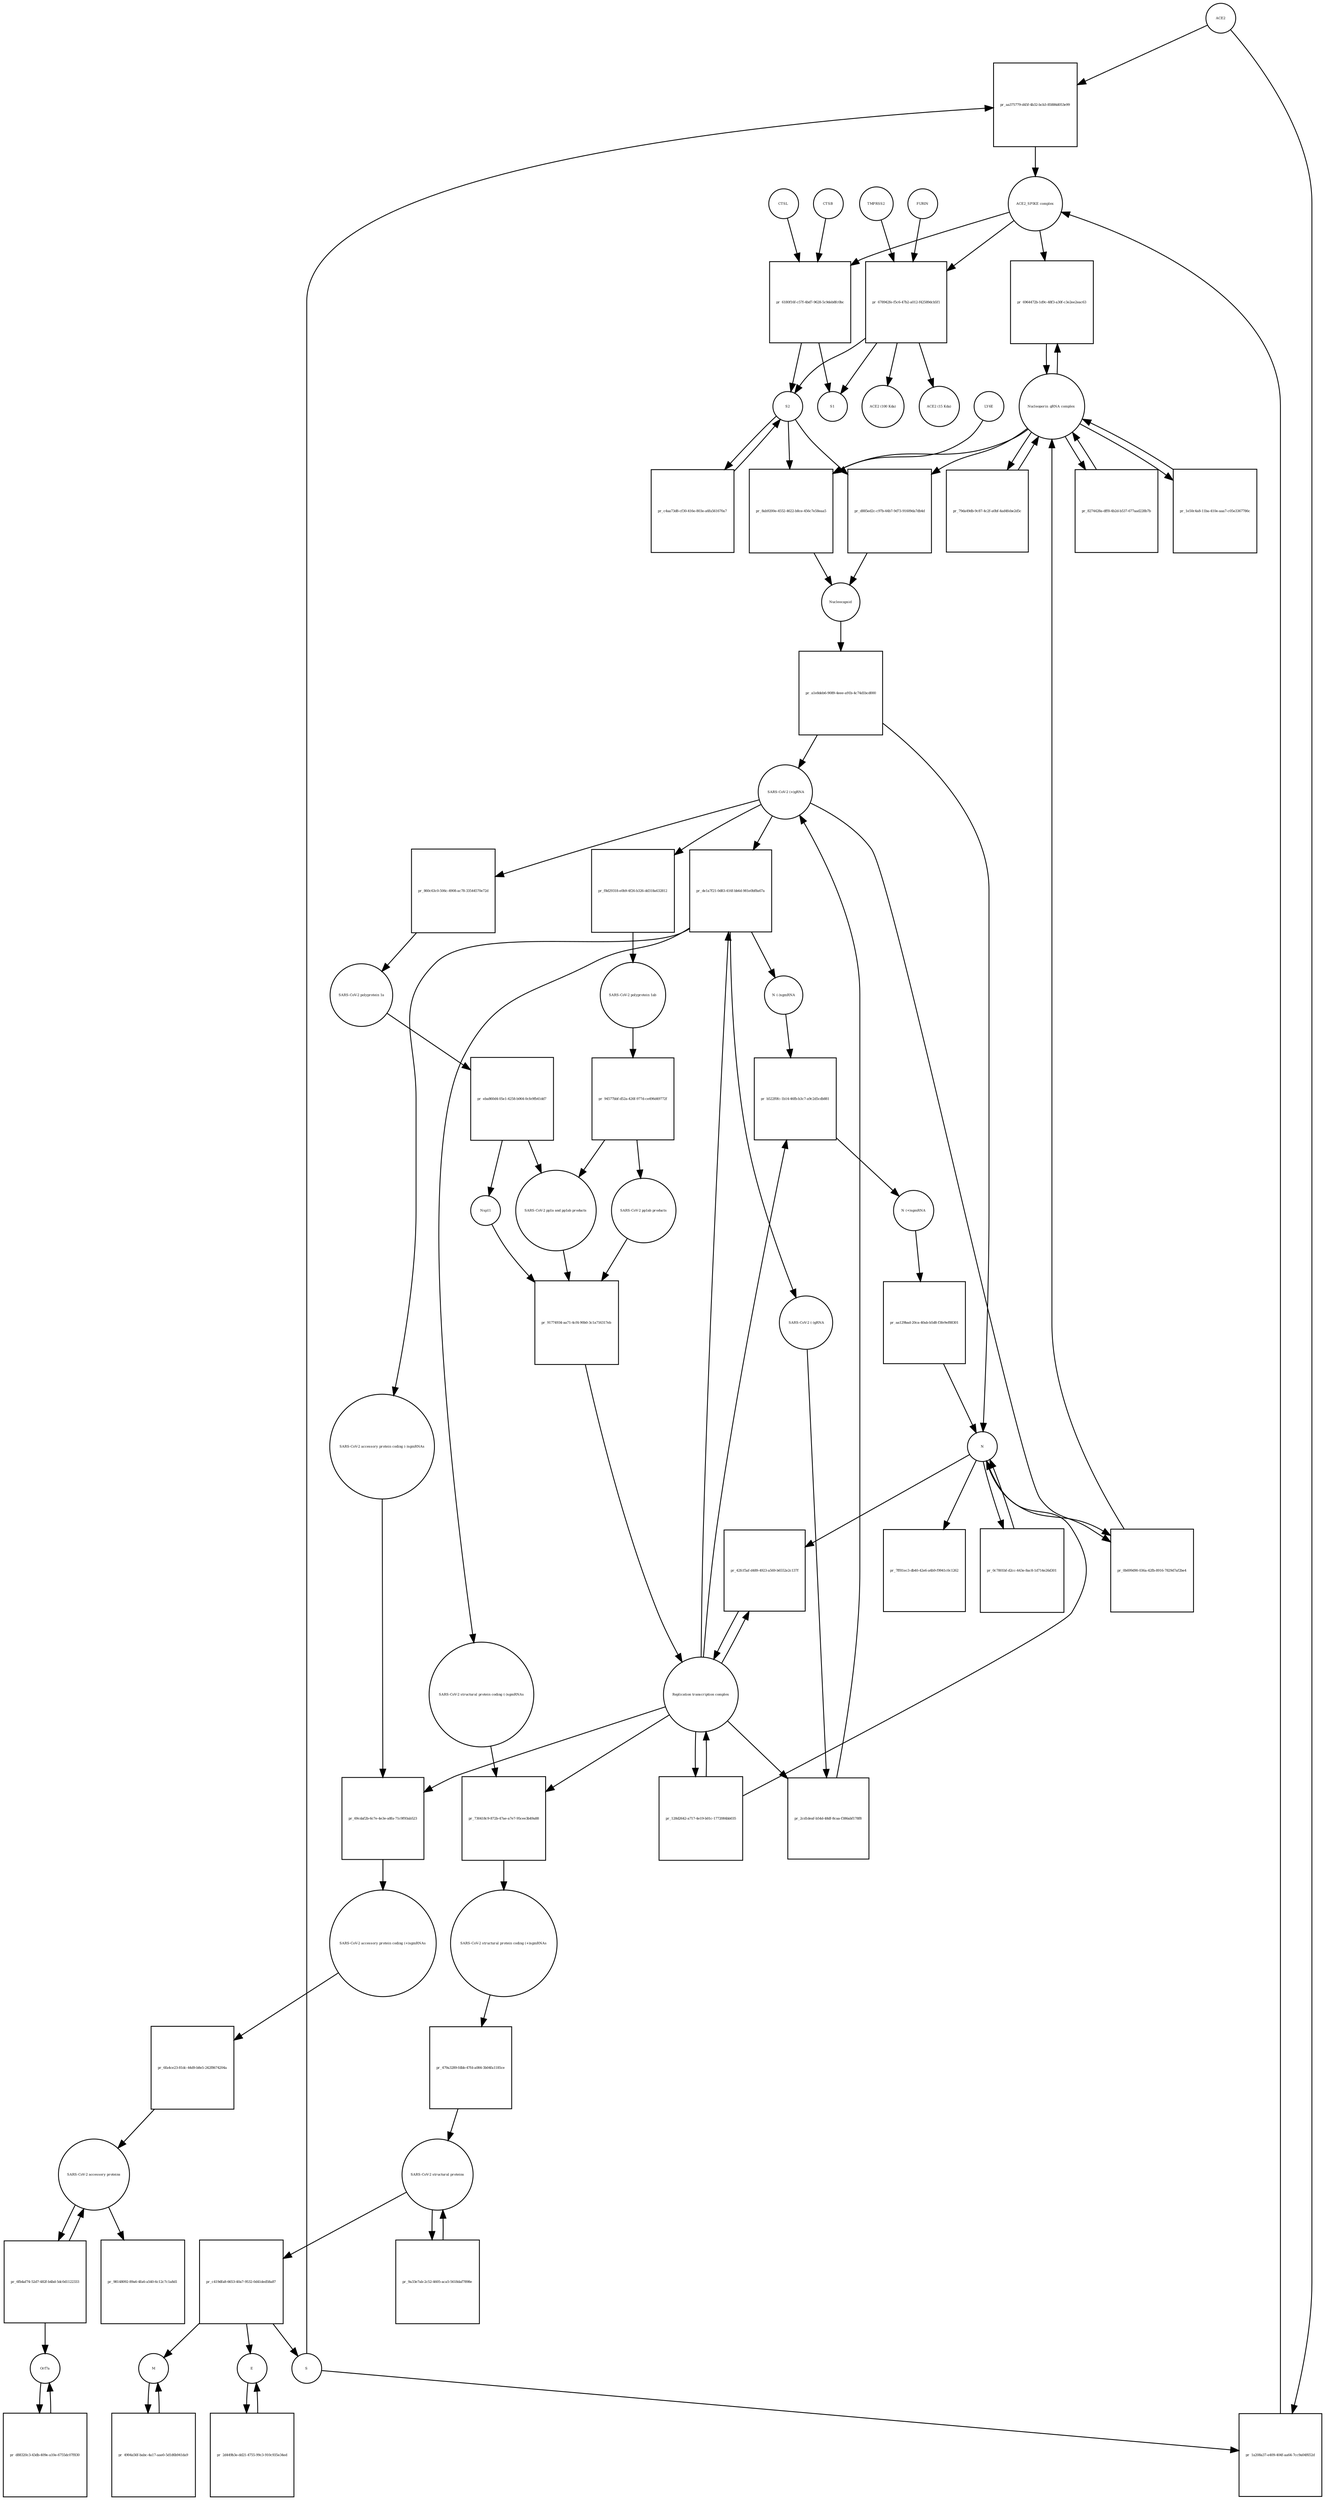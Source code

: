 strict digraph  {
ACE2 [annotation="", bipartite=0, cls=macromolecule, fontsize=4, label=ACE2, shape=circle];
"pr_aa375779-d45f-4b32-bcb3-85886d053e99" [annotation="", bipartite=1, cls=process, fontsize=4, label="pr_aa375779-d45f-4b32-bcb3-85886d053e99", shape=square];
"ACE2_SPIKE complex" [annotation="", bipartite=0, cls=complex, fontsize=4, label="ACE2_SPIKE complex", shape=circle];
S [annotation="", bipartite=0, cls="macromolecule multimer", fontsize=4, label=S, shape=circle];
"Nucleoporin_gRNA complex " [annotation="", bipartite=0, cls=complex, fontsize=4, label="Nucleoporin_gRNA complex ", shape=circle];
"pr_6964472b-1d9c-48f3-a30f-c3e2ee2eac63" [annotation="", bipartite=1, cls=process, fontsize=4, label="pr_6964472b-1d9c-48f3-a30f-c3e2ee2eac63", shape=square];
"pr_6180f16f-c57f-4bd7-9628-5c9deb8fc0bc" [annotation="", bipartite=1, cls=process, fontsize=4, label="pr_6180f16f-c57f-4bd7-9628-5c9deb8fc0bc", shape=square];
S2 [annotation="", bipartite=0, cls=macromolecule, fontsize=4, label=S2, shape=circle];
CTSB [annotation="", bipartite=0, cls=macromolecule, fontsize=4, label=CTSB, shape=circle];
CTSL [annotation="", bipartite=0, cls=macromolecule, fontsize=4, label=CTSL, shape=circle];
S1 [annotation="", bipartite=0, cls=macromolecule, fontsize=4, label=S1, shape=circle];
"pr_1a208a37-e409-404f-aa64-7cc9a04f652d" [annotation="", bipartite=1, cls=process, fontsize=4, label="pr_1a208a37-e409-404f-aa64-7cc9a04f652d", shape=square];
"pr_8ab9200e-4552-4622-b8ce-456c7e58eaa5" [annotation="", bipartite=1, cls=process, fontsize=4, label="pr_8ab9200e-4552-4622-b8ce-456c7e58eaa5", shape=square];
Nucleocapsid [annotation="", bipartite=0, cls=complex, fontsize=4, label=Nucleocapsid, shape=circle];
LY6E [annotation="", bipartite=0, cls=macromolecule, fontsize=4, label=LY6E, shape=circle];
"pr_d885ed2c-c97b-44b7-9d73-91609da7db4d" [annotation="", bipartite=1, cls=process, fontsize=4, label="pr_d885ed2c-c97b-44b7-9d73-91609da7db4d", shape=square];
"pr_a1e8deb6-9089-4eee-a91b-4c74d1bcd000" [annotation="", bipartite=1, cls=process, fontsize=4, label="pr_a1e8deb6-9089-4eee-a91b-4c74d1bcd000", shape=square];
" SARS-CoV-2 (+)gRNA" [annotation="", bipartite=0, cls="nucleic acid feature", fontsize=4, label=" SARS-CoV-2 (+)gRNA", shape=circle];
N [annotation="", bipartite=0, cls="macromolecule multimer", fontsize=4, label=N, shape=circle];
"SARS-CoV-2 polyprotein 1ab" [annotation="", bipartite=0, cls=macromolecule, fontsize=4, label="SARS-CoV-2 polyprotein 1ab", shape=circle];
"pr_94577bbf-d52a-426f-977d-ce496d49772f" [annotation="", bipartite=1, cls=process, fontsize=4, label="pr_94577bbf-d52a-426f-977d-ce496d49772f", shape=square];
"SARS-CoV-2 pp1ab products" [annotation="", bipartite=0, cls=complex, fontsize=4, label="SARS-CoV-2 pp1ab products", shape=circle];
"SARS-CoV-2 pp1a and pp1ab products" [annotation="", bipartite=0, cls=complex, fontsize=4, label="SARS-CoV-2 pp1a and pp1ab products", shape=circle];
"SARS-CoV-2 polyprotein 1a" [annotation="", bipartite=0, cls=macromolecule, fontsize=4, label="SARS-CoV-2 polyprotein 1a", shape=circle];
"pr_eba860d4-05e1-4258-b064-0cfe9fb41dd7" [annotation="", bipartite=1, cls=process, fontsize=4, label="pr_eba860d4-05e1-4258-b064-0cfe9fb41dd7", shape=square];
Nsp11 [annotation="", bipartite=0, cls=macromolecule, fontsize=4, label=Nsp11, shape=circle];
"pr_8274428a-dff8-4b2d-b537-677aad228b7b" [annotation="", bipartite=1, cls=process, fontsize=4, label="pr_8274428a-dff8-4b2d-b537-677aad228b7b", shape=square];
"pr_1e50c4a8-11ba-410e-aaa7-c05e3367786c" [annotation="", bipartite=1, cls=process, fontsize=4, label="pr_1e50c4a8-11ba-410e-aaa7-c05e3367786c", shape=square];
"SARS-CoV-2 structural proteins" [annotation="", bipartite=0, cls=complex, fontsize=4, label="SARS-CoV-2 structural proteins", shape=circle];
"pr_c419dfa8-6653-40a7-9532-0d41ded58a87" [annotation="", bipartite=1, cls=process, fontsize=4, label="pr_c419dfa8-6653-40a7-9532-0d41ded58a87", shape=square];
M [annotation="", bipartite=0, cls=macromolecule, fontsize=4, label=M, shape=circle];
E [annotation="", bipartite=0, cls=macromolecule, fontsize=4, label=E, shape=circle];
"Replication transcription complex" [annotation="", bipartite=0, cls=complex, fontsize=4, label="Replication transcription complex", shape=circle];
"pr_42fcf5af-d489-4923-a569-b6552e2c137f" [annotation="", bipartite=1, cls=process, fontsize=4, label="pr_42fcf5af-d489-4923-a569-b6552e2c137f", shape=square];
"pr_7ff81ec3-db40-42e6-a4b9-f9941c0c1262" [annotation="", bipartite=1, cls=process, fontsize=4, label="pr_7ff81ec3-db40-42e6-a4b9-f9941c0c1262", shape=square];
"SARS-CoV-2 accessory proteins" [annotation="", bipartite=0, cls=complex, fontsize=4, label="SARS-CoV-2 accessory proteins", shape=circle];
"pr_98148092-89a6-4fa6-a540-6c12c7c1a8d1" [annotation="", bipartite=1, cls=process, fontsize=4, label="pr_98148092-89a6-4fa6-a540-6c12c7c1a8d1", shape=square];
"pr_9a33e7ab-2c52-4605-aca5-5618daf7898e" [annotation="", bipartite=1, cls=process, fontsize=4, label="pr_9a33e7ab-2c52-4605-aca5-5618daf7898e", shape=square];
"pr_128d2642-a717-4e19-b01c-1772084bb035" [annotation="", bipartite=1, cls=process, fontsize=4, label="pr_128d2642-a717-4e19-b01c-1772084bb035", shape=square];
"pr_0c7801bf-d2cc-443e-8ac8-1d714e26d301" [annotation="", bipartite=1, cls=process, fontsize=4, label="pr_0c7801bf-d2cc-443e-8ac8-1d714e26d301", shape=square];
"pr_91774934-aa71-4cf4-90b0-3c1a716317eb" [annotation="", bipartite=1, cls=process, fontsize=4, label="pr_91774934-aa71-4cf4-90b0-3c1a716317eb", shape=square];
"SARS-CoV-2 accessory protein coding (-)sgmRNAs" [annotation="", bipartite=0, cls=complex, fontsize=4, label="SARS-CoV-2 accessory protein coding (-)sgmRNAs", shape=circle];
"pr_69cdaf2b-6c7e-4e3e-a8fa-71c9f93ab523" [annotation="", bipartite=1, cls=process, fontsize=4, label="pr_69cdaf2b-6c7e-4e3e-a8fa-71c9f93ab523", shape=square];
"SARS-CoV-2 accessory protein coding (+)sgmRNAs" [annotation="", bipartite=0, cls=complex, fontsize=4, label="SARS-CoV-2 accessory protein coding (+)sgmRNAs", shape=circle];
"SARS-CoV-2 structural protein coding (-)sgmRNAs" [annotation="", bipartite=0, cls=complex, fontsize=4, label="SARS-CoV-2 structural protein coding (-)sgmRNAs", shape=circle];
"pr_730418c9-872b-47ae-a7e7-95cee3b49a88" [annotation="", bipartite=1, cls=process, fontsize=4, label="pr_730418c9-872b-47ae-a7e7-95cee3b49a88", shape=square];
"SARS-CoV-2 structural protein coding (+)sgmRNAs" [annotation="", bipartite=0, cls=complex, fontsize=4, label="SARS-CoV-2 structural protein coding (+)sgmRNAs", shape=circle];
"N (-)sgmRNA" [annotation="", bipartite=0, cls="nucleic acid feature", fontsize=4, label="N (-)sgmRNA", shape=circle];
"pr_b522f0fc-1b14-46fb-b3c7-a9c2d5cdb881" [annotation="", bipartite=1, cls=process, fontsize=4, label="pr_b522f0fc-1b14-46fb-b3c7-a9c2d5cdb881", shape=square];
"N (+)sgmRNA" [annotation="", bipartite=0, cls="nucleic acid feature", fontsize=4, label="N (+)sgmRNA", shape=circle];
"pr_aa129bad-20ca-40ab-b5d8-f3fe9ef88301" [annotation="", bipartite=1, cls=process, fontsize=4, label="pr_aa129bad-20ca-40ab-b5d8-f3fe9ef88301", shape=square];
"pr_de1a7f21-0d83-416f-bb6d-981e0bf8a67a" [annotation="", bipartite=1, cls=process, fontsize=4, label="pr_de1a7f21-0d83-416f-bb6d-981e0bf8a67a", shape=square];
" SARS-CoV-2 (-)gRNA" [annotation="", bipartite=0, cls="nucleic acid feature", fontsize=4, label=" SARS-CoV-2 (-)gRNA", shape=circle];
"pr_860c63c0-506c-4908-ac78-33544570e72d" [annotation="", bipartite=1, cls=process, fontsize=4, label="pr_860c63c0-506c-4908-ac78-33544570e72d", shape=square];
"pr_f8d29318-e0b9-4f26-b326-dd318a632812" [annotation="", bipartite=1, cls=process, fontsize=4, label="pr_f8d29318-e0b9-4f26-b326-dd318a632812", shape=square];
"pr_6fa4ce23-81dc-44d9-b8e5-242f8674204a" [annotation="", bipartite=1, cls=process, fontsize=4, label="pr_6fa4ce23-81dc-44d9-b8e5-242f8674204a", shape=square];
"pr_479a3289-fdbb-47fd-a084-3b04fa1185ce" [annotation="", bipartite=1, cls=process, fontsize=4, label="pr_479a3289-fdbb-47fd-a084-3b04fa1185ce", shape=square];
"pr_2cd1deaf-b54d-48df-8caa-f386abf178f8" [annotation="", bipartite=1, cls=process, fontsize=4, label="pr_2cd1deaf-b54d-48df-8caa-f386abf178f8", shape=square];
"pr_0b699d90-036a-42fb-8916-7829d7af2be4" [annotation="", bipartite=1, cls=process, fontsize=4, label="pr_0b699d90-036a-42fb-8916-7829d7af2be4", shape=square];
"pr_79da49db-9c87-4c2f-a0bf-4ad4febe2d5c" [annotation="", bipartite=1, cls=process, fontsize=4, label="pr_79da49db-9c87-4c2f-a0bf-4ad4febe2d5c", shape=square];
"pr_6fb4af74-52d7-482f-b4bd-5dc0d1122333" [annotation="", bipartite=1, cls=process, fontsize=4, label="pr_6fb4af74-52d7-482f-b4bd-5dc0d1122333", shape=square];
Orf7a [annotation="", bipartite=0, cls=macromolecule, fontsize=4, label=Orf7a, shape=circle];
"pr_678942fe-f5c6-47b2-a012-f42589dcb5f1" [annotation="", bipartite=1, cls=process, fontsize=4, label="pr_678942fe-f5c6-47b2-a012-f42589dcb5f1", shape=square];
FURIN [annotation="", bipartite=0, cls=macromolecule, fontsize=4, label=FURIN, shape=circle];
TMPRSS2 [annotation="", bipartite=0, cls=macromolecule, fontsize=4, label=TMPRSS2, shape=circle];
"ACE2 (100 Kda)" [annotation="", bipartite=0, cls=macromolecule, fontsize=4, label="ACE2 (100 Kda)", shape=circle];
"ACE2 (15 Kda)" [annotation="", bipartite=0, cls=macromolecule, fontsize=4, label="ACE2 (15 Kda)", shape=circle];
"pr_c4aa73d8-cf30-416e-803e-a6fa561670a7" [annotation="", bipartite=1, cls=process, fontsize=4, label="pr_c4aa73d8-cf30-416e-803e-a6fa561670a7", shape=square];
"pr_2d449b3e-dd21-4755-99c3-910c935e34ed" [annotation="", bipartite=1, cls=process, fontsize=4, label="pr_2d449b3e-dd21-4755-99c3-910c935e34ed", shape=square];
"pr_4904a56f-babc-4a17-aae0-5d1d6b941da9" [annotation="", bipartite=1, cls=process, fontsize=4, label="pr_4904a56f-babc-4a17-aae0-5d1d6b941da9", shape=square];
"pr_d88320c3-43db-409e-a10e-6755dc07f830" [annotation="", bipartite=1, cls=process, fontsize=4, label="pr_d88320c3-43db-409e-a10e-6755dc07f830", shape=square];
ACE2 -> "pr_aa375779-d45f-4b32-bcb3-85886d053e99"  [annotation="", interaction_type=consumption];
ACE2 -> "pr_1a208a37-e409-404f-aa64-7cc9a04f652d"  [annotation="", interaction_type=consumption];
"pr_aa375779-d45f-4b32-bcb3-85886d053e99" -> "ACE2_SPIKE complex"  [annotation="", interaction_type=production];
"ACE2_SPIKE complex" -> "pr_6964472b-1d9c-48f3-a30f-c3e2ee2eac63"  [annotation="urn_miriam_pubmed_32142651|urn_miriam_pubmed_32094589", interaction_type=stimulation];
"ACE2_SPIKE complex" -> "pr_6180f16f-c57f-4bd7-9628-5c9deb8fc0bc"  [annotation="", interaction_type=consumption];
"ACE2_SPIKE complex" -> "pr_678942fe-f5c6-47b2-a012-f42589dcb5f1"  [annotation="", interaction_type=consumption];
S -> "pr_aa375779-d45f-4b32-bcb3-85886d053e99"  [annotation="", interaction_type=consumption];
S -> "pr_1a208a37-e409-404f-aa64-7cc9a04f652d"  [annotation="", interaction_type=consumption];
"Nucleoporin_gRNA complex " -> "pr_6964472b-1d9c-48f3-a30f-c3e2ee2eac63"  [annotation="", interaction_type=consumption];
"Nucleoporin_gRNA complex " -> "pr_8ab9200e-4552-4622-b8ce-456c7e58eaa5"  [annotation="", interaction_type=consumption];
"Nucleoporin_gRNA complex " -> "pr_d885ed2c-c97b-44b7-9d73-91609da7db4d"  [annotation="", interaction_type=consumption];
"Nucleoporin_gRNA complex " -> "pr_8274428a-dff8-4b2d-b537-677aad228b7b"  [annotation="", interaction_type=consumption];
"Nucleoporin_gRNA complex " -> "pr_1e50c4a8-11ba-410e-aaa7-c05e3367786c"  [annotation="", interaction_type=consumption];
"Nucleoporin_gRNA complex " -> "pr_79da49db-9c87-4c2f-a0bf-4ad4febe2d5c"  [annotation="", interaction_type=consumption];
"pr_6964472b-1d9c-48f3-a30f-c3e2ee2eac63" -> "Nucleoporin_gRNA complex "  [annotation="", interaction_type=production];
"pr_6180f16f-c57f-4bd7-9628-5c9deb8fc0bc" -> S2  [annotation="", interaction_type=production];
"pr_6180f16f-c57f-4bd7-9628-5c9deb8fc0bc" -> S1  [annotation="", interaction_type=production];
S2 -> "pr_8ab9200e-4552-4622-b8ce-456c7e58eaa5"  [annotation="urn_miriam_doi_10.1101%2F2020.03.05.979260|urn_miriam_doi_10.1101%2F2020.04.02.021469", interaction_type=stimulation];
S2 -> "pr_d885ed2c-c97b-44b7-9d73-91609da7db4d"  [annotation="", interaction_type=stimulation];
S2 -> "pr_c4aa73d8-cf30-416e-803e-a6fa561670a7"  [annotation="", interaction_type=consumption];
CTSB -> "pr_6180f16f-c57f-4bd7-9628-5c9deb8fc0bc"  [annotation=urn_miriam_pubmed_32142651, interaction_type=catalysis];
CTSL -> "pr_6180f16f-c57f-4bd7-9628-5c9deb8fc0bc"  [annotation=urn_miriam_pubmed_32142651, interaction_type=catalysis];
"pr_1a208a37-e409-404f-aa64-7cc9a04f652d" -> "ACE2_SPIKE complex"  [annotation="", interaction_type=production];
"pr_8ab9200e-4552-4622-b8ce-456c7e58eaa5" -> Nucleocapsid  [annotation="", interaction_type=production];
Nucleocapsid -> "pr_a1e8deb6-9089-4eee-a91b-4c74d1bcd000"  [annotation="", interaction_type=consumption];
LY6E -> "pr_8ab9200e-4552-4622-b8ce-456c7e58eaa5"  [annotation="urn_miriam_doi_10.1101%2F2020.03.05.979260|urn_miriam_doi_10.1101%2F2020.04.02.021469", interaction_type=inhibition];
"pr_d885ed2c-c97b-44b7-9d73-91609da7db4d" -> Nucleocapsid  [annotation="", interaction_type=production];
"pr_a1e8deb6-9089-4eee-a91b-4c74d1bcd000" -> " SARS-CoV-2 (+)gRNA"  [annotation="", interaction_type=production];
"pr_a1e8deb6-9089-4eee-a91b-4c74d1bcd000" -> N  [annotation="", interaction_type=production];
" SARS-CoV-2 (+)gRNA" -> "pr_de1a7f21-0d83-416f-bb6d-981e0bf8a67a"  [annotation="", interaction_type=consumption];
" SARS-CoV-2 (+)gRNA" -> "pr_860c63c0-506c-4908-ac78-33544570e72d"  [annotation="", interaction_type=consumption];
" SARS-CoV-2 (+)gRNA" -> "pr_f8d29318-e0b9-4f26-b326-dd318a632812"  [annotation="", interaction_type=consumption];
" SARS-CoV-2 (+)gRNA" -> "pr_0b699d90-036a-42fb-8916-7829d7af2be4"  [annotation="", interaction_type=consumption];
N -> "pr_42fcf5af-d489-4923-a569-b6552e2c137f"  [annotation="", interaction_type=consumption];
N -> "pr_7ff81ec3-db40-42e6-a4b9-f9941c0c1262"  [annotation="", interaction_type=consumption];
N -> "pr_0c7801bf-d2cc-443e-8ac8-1d714e26d301"  [annotation="", interaction_type=consumption];
N -> "pr_0b699d90-036a-42fb-8916-7829d7af2be4"  [annotation="", interaction_type=consumption];
"SARS-CoV-2 polyprotein 1ab" -> "pr_94577bbf-d52a-426f-977d-ce496d49772f"  [annotation=urn_miriam_pubmed_31226023, interaction_type=catalysis];
"pr_94577bbf-d52a-426f-977d-ce496d49772f" -> "SARS-CoV-2 pp1ab products"  [annotation="", interaction_type=production];
"pr_94577bbf-d52a-426f-977d-ce496d49772f" -> "SARS-CoV-2 pp1a and pp1ab products"  [annotation="", interaction_type=production];
"SARS-CoV-2 pp1ab products" -> "pr_91774934-aa71-4cf4-90b0-3c1a716317eb"  [annotation="", interaction_type=consumption];
"SARS-CoV-2 pp1a and pp1ab products" -> "pr_91774934-aa71-4cf4-90b0-3c1a716317eb"  [annotation="", interaction_type=consumption];
"SARS-CoV-2 polyprotein 1a" -> "pr_eba860d4-05e1-4258-b064-0cfe9fb41dd7"  [annotation=urn_miriam_pubmed_31226023, interaction_type=catalysis];
"pr_eba860d4-05e1-4258-b064-0cfe9fb41dd7" -> Nsp11  [annotation="", interaction_type=production];
"pr_eba860d4-05e1-4258-b064-0cfe9fb41dd7" -> "SARS-CoV-2 pp1a and pp1ab products"  [annotation="", interaction_type=production];
Nsp11 -> "pr_91774934-aa71-4cf4-90b0-3c1a716317eb"  [annotation="", interaction_type=consumption];
"pr_8274428a-dff8-4b2d-b537-677aad228b7b" -> "Nucleoporin_gRNA complex "  [annotation="", interaction_type=production];
"pr_1e50c4a8-11ba-410e-aaa7-c05e3367786c" -> "Nucleoporin_gRNA complex "  [annotation="", interaction_type=production];
"SARS-CoV-2 structural proteins" -> "pr_c419dfa8-6653-40a7-9532-0d41ded58a87"  [annotation="", interaction_type=consumption];
"SARS-CoV-2 structural proteins" -> "pr_9a33e7ab-2c52-4605-aca5-5618daf7898e"  [annotation="", interaction_type=consumption];
"pr_c419dfa8-6653-40a7-9532-0d41ded58a87" -> M  [annotation="", interaction_type=production];
"pr_c419dfa8-6653-40a7-9532-0d41ded58a87" -> E  [annotation="", interaction_type=production];
"pr_c419dfa8-6653-40a7-9532-0d41ded58a87" -> S  [annotation="", interaction_type=production];
M -> "pr_4904a56f-babc-4a17-aae0-5d1d6b941da9"  [annotation="", interaction_type=consumption];
E -> "pr_2d449b3e-dd21-4755-99c3-910c935e34ed"  [annotation="", interaction_type=consumption];
"Replication transcription complex" -> "pr_42fcf5af-d489-4923-a569-b6552e2c137f"  [annotation="", interaction_type=consumption];
"Replication transcription complex" -> "pr_128d2642-a717-4e19-b01c-1772084bb035"  [annotation="", interaction_type=consumption];
"Replication transcription complex" -> "pr_69cdaf2b-6c7e-4e3e-a8fa-71c9f93ab523"  [annotation="", interaction_type="necessary stimulation"];
"Replication transcription complex" -> "pr_730418c9-872b-47ae-a7e7-95cee3b49a88"  [annotation="", interaction_type="necessary stimulation"];
"Replication transcription complex" -> "pr_b522f0fc-1b14-46fb-b3c7-a9c2d5cdb881"  [annotation="", interaction_type="necessary stimulation"];
"Replication transcription complex" -> "pr_de1a7f21-0d83-416f-bb6d-981e0bf8a67a"  [annotation="", interaction_type="necessary stimulation"];
"Replication transcription complex" -> "pr_2cd1deaf-b54d-48df-8caa-f386abf178f8"  [annotation="", interaction_type="necessary stimulation"];
"pr_42fcf5af-d489-4923-a569-b6552e2c137f" -> "Replication transcription complex"  [annotation="", interaction_type=production];
"SARS-CoV-2 accessory proteins" -> "pr_98148092-89a6-4fa6-a540-6c12c7c1a8d1"  [annotation="", interaction_type=consumption];
"SARS-CoV-2 accessory proteins" -> "pr_6fb4af74-52d7-482f-b4bd-5dc0d1122333"  [annotation="", interaction_type=consumption];
"pr_9a33e7ab-2c52-4605-aca5-5618daf7898e" -> "SARS-CoV-2 structural proteins"  [annotation="", interaction_type=production];
"pr_128d2642-a717-4e19-b01c-1772084bb035" -> "Replication transcription complex"  [annotation="", interaction_type=production];
"pr_128d2642-a717-4e19-b01c-1772084bb035" -> N  [annotation="", interaction_type=production];
"pr_0c7801bf-d2cc-443e-8ac8-1d714e26d301" -> N  [annotation="", interaction_type=production];
"pr_91774934-aa71-4cf4-90b0-3c1a716317eb" -> "Replication transcription complex"  [annotation="", interaction_type=production];
"SARS-CoV-2 accessory protein coding (-)sgmRNAs" -> "pr_69cdaf2b-6c7e-4e3e-a8fa-71c9f93ab523"  [annotation="", interaction_type=consumption];
"pr_69cdaf2b-6c7e-4e3e-a8fa-71c9f93ab523" -> "SARS-CoV-2 accessory protein coding (+)sgmRNAs"  [annotation="", interaction_type=production];
"SARS-CoV-2 accessory protein coding (+)sgmRNAs" -> "pr_6fa4ce23-81dc-44d9-b8e5-242f8674204a"  [annotation="", interaction_type=consumption];
"SARS-CoV-2 structural protein coding (-)sgmRNAs" -> "pr_730418c9-872b-47ae-a7e7-95cee3b49a88"  [annotation="", interaction_type=consumption];
"pr_730418c9-872b-47ae-a7e7-95cee3b49a88" -> "SARS-CoV-2 structural protein coding (+)sgmRNAs"  [annotation="", interaction_type=production];
"SARS-CoV-2 structural protein coding (+)sgmRNAs" -> "pr_479a3289-fdbb-47fd-a084-3b04fa1185ce"  [annotation="", interaction_type=consumption];
"N (-)sgmRNA" -> "pr_b522f0fc-1b14-46fb-b3c7-a9c2d5cdb881"  [annotation="", interaction_type=consumption];
"pr_b522f0fc-1b14-46fb-b3c7-a9c2d5cdb881" -> "N (+)sgmRNA"  [annotation="", interaction_type=production];
"N (+)sgmRNA" -> "pr_aa129bad-20ca-40ab-b5d8-f3fe9ef88301"  [annotation="", interaction_type=consumption];
"pr_aa129bad-20ca-40ab-b5d8-f3fe9ef88301" -> N  [annotation="", interaction_type=production];
"pr_de1a7f21-0d83-416f-bb6d-981e0bf8a67a" -> " SARS-CoV-2 (-)gRNA"  [annotation="", interaction_type=production];
"pr_de1a7f21-0d83-416f-bb6d-981e0bf8a67a" -> "SARS-CoV-2 accessory protein coding (-)sgmRNAs"  [annotation="", interaction_type=production];
"pr_de1a7f21-0d83-416f-bb6d-981e0bf8a67a" -> "SARS-CoV-2 structural protein coding (-)sgmRNAs"  [annotation="", interaction_type=production];
"pr_de1a7f21-0d83-416f-bb6d-981e0bf8a67a" -> "N (-)sgmRNA"  [annotation="", interaction_type=production];
" SARS-CoV-2 (-)gRNA" -> "pr_2cd1deaf-b54d-48df-8caa-f386abf178f8"  [annotation="", interaction_type=consumption];
"pr_860c63c0-506c-4908-ac78-33544570e72d" -> "SARS-CoV-2 polyprotein 1a"  [annotation="", interaction_type=production];
"pr_f8d29318-e0b9-4f26-b326-dd318a632812" -> "SARS-CoV-2 polyprotein 1ab"  [annotation="", interaction_type=production];
"pr_6fa4ce23-81dc-44d9-b8e5-242f8674204a" -> "SARS-CoV-2 accessory proteins"  [annotation="", interaction_type=production];
"pr_479a3289-fdbb-47fd-a084-3b04fa1185ce" -> "SARS-CoV-2 structural proteins"  [annotation="", interaction_type=production];
"pr_2cd1deaf-b54d-48df-8caa-f386abf178f8" -> " SARS-CoV-2 (+)gRNA"  [annotation="", interaction_type=production];
"pr_0b699d90-036a-42fb-8916-7829d7af2be4" -> "Nucleoporin_gRNA complex "  [annotation="", interaction_type=production];
"pr_79da49db-9c87-4c2f-a0bf-4ad4febe2d5c" -> "Nucleoporin_gRNA complex "  [annotation="", interaction_type=production];
"pr_6fb4af74-52d7-482f-b4bd-5dc0d1122333" -> "SARS-CoV-2 accessory proteins"  [annotation="", interaction_type=production];
"pr_6fb4af74-52d7-482f-b4bd-5dc0d1122333" -> Orf7a  [annotation="", interaction_type=production];
Orf7a -> "pr_d88320c3-43db-409e-a10e-6755dc07f830"  [annotation="", interaction_type=consumption];
"pr_678942fe-f5c6-47b2-a012-f42589dcb5f1" -> S2  [annotation="", interaction_type=production];
"pr_678942fe-f5c6-47b2-a012-f42589dcb5f1" -> "ACE2 (100 Kda)"  [annotation="", interaction_type=production];
"pr_678942fe-f5c6-47b2-a012-f42589dcb5f1" -> S1  [annotation="", interaction_type=production];
"pr_678942fe-f5c6-47b2-a012-f42589dcb5f1" -> "ACE2 (15 Kda)"  [annotation="", interaction_type=production];
FURIN -> "pr_678942fe-f5c6-47b2-a012-f42589dcb5f1"  [annotation="", interaction_type=catalysis];
TMPRSS2 -> "pr_678942fe-f5c6-47b2-a012-f42589dcb5f1"  [annotation="", interaction_type=catalysis];
"pr_c4aa73d8-cf30-416e-803e-a6fa561670a7" -> S2  [annotation="", interaction_type=production];
"pr_2d449b3e-dd21-4755-99c3-910c935e34ed" -> E  [annotation="", interaction_type=production];
"pr_4904a56f-babc-4a17-aae0-5d1d6b941da9" -> M  [annotation="", interaction_type=production];
"pr_d88320c3-43db-409e-a10e-6755dc07f830" -> Orf7a  [annotation="", interaction_type=production];
}
